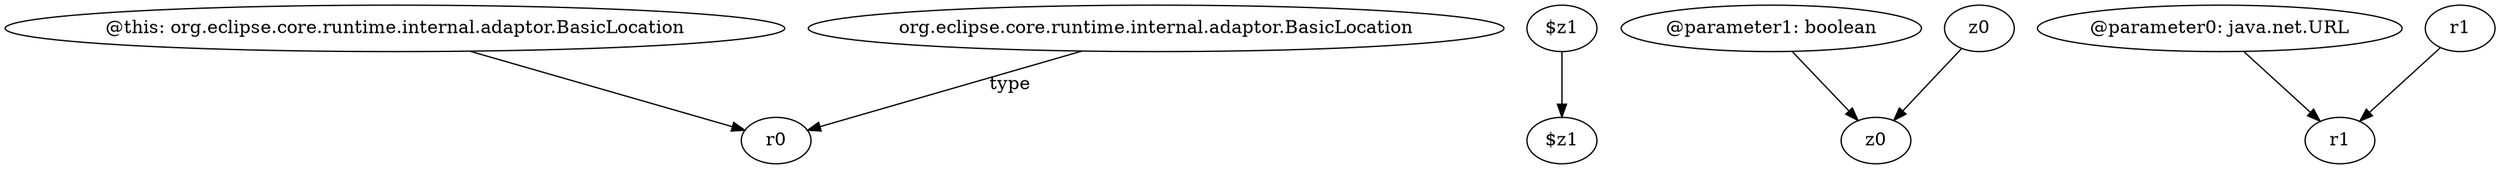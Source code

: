 digraph g {
0[label="@this: org.eclipse.core.runtime.internal.adaptor.BasicLocation"]
1[label="r0"]
0->1[label=""]
2[label="org.eclipse.core.runtime.internal.adaptor.BasicLocation"]
2->1[label="type"]
3[label="$z1"]
4[label="$z1"]
3->4[label=""]
5[label="@parameter1: boolean"]
6[label="z0"]
5->6[label=""]
7[label="@parameter0: java.net.URL"]
8[label="r1"]
7->8[label=""]
9[label="r1"]
9->8[label=""]
10[label="z0"]
10->6[label=""]
}
